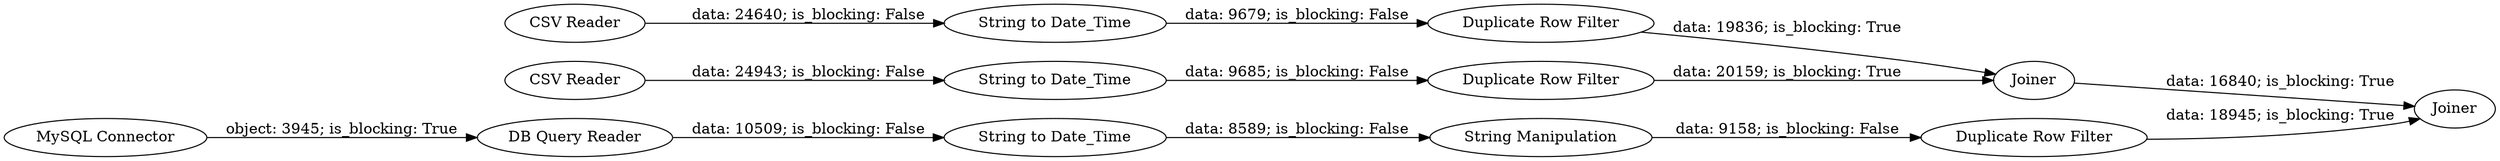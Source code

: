 digraph {
	"7975943833192497788_15" [label="Duplicate Row Filter"]
	"7975943833192497788_16" [label=Joiner]
	"7975943833192497788_7" [label="CSV Reader"]
	"7975943833192497788_10" [label="String to Date_Time"]
	"7975943833192497788_11" [label="String to Date_Time"]
	"7975943833192497788_6" [label="CSV Reader"]
	"7975943833192497788_9" [label="String Manipulation"]
	"7975943833192497788_4" [label="DB Query Reader"]
	"7975943833192497788_13" [label="Duplicate Row Filter"]
	"7975943833192497788_17" [label=Joiner]
	"7975943833192497788_8" [label="String to Date_Time"]
	"7975943833192497788_14" [label="Duplicate Row Filter"]
	"7975943833192497788_5" [label="MySQL Connector"]
	"7975943833192497788_8" -> "7975943833192497788_9" [label="data: 8589; is_blocking: False"]
	"7975943833192497788_4" -> "7975943833192497788_8" [label="data: 10509; is_blocking: False"]
	"7975943833192497788_7" -> "7975943833192497788_11" [label="data: 24640; is_blocking: False"]
	"7975943833192497788_10" -> "7975943833192497788_14" [label="data: 9685; is_blocking: False"]
	"7975943833192497788_5" -> "7975943833192497788_4" [label="object: 3945; is_blocking: True"]
	"7975943833192497788_14" -> "7975943833192497788_16" [label="data: 20159; is_blocking: True"]
	"7975943833192497788_15" -> "7975943833192497788_17" [label="data: 18945; is_blocking: True"]
	"7975943833192497788_6" -> "7975943833192497788_10" [label="data: 24943; is_blocking: False"]
	"7975943833192497788_9" -> "7975943833192497788_15" [label="data: 9158; is_blocking: False"]
	"7975943833192497788_11" -> "7975943833192497788_13" [label="data: 9679; is_blocking: False"]
	"7975943833192497788_16" -> "7975943833192497788_17" [label="data: 16840; is_blocking: True"]
	"7975943833192497788_13" -> "7975943833192497788_16" [label="data: 19836; is_blocking: True"]
	rankdir=LR
}
